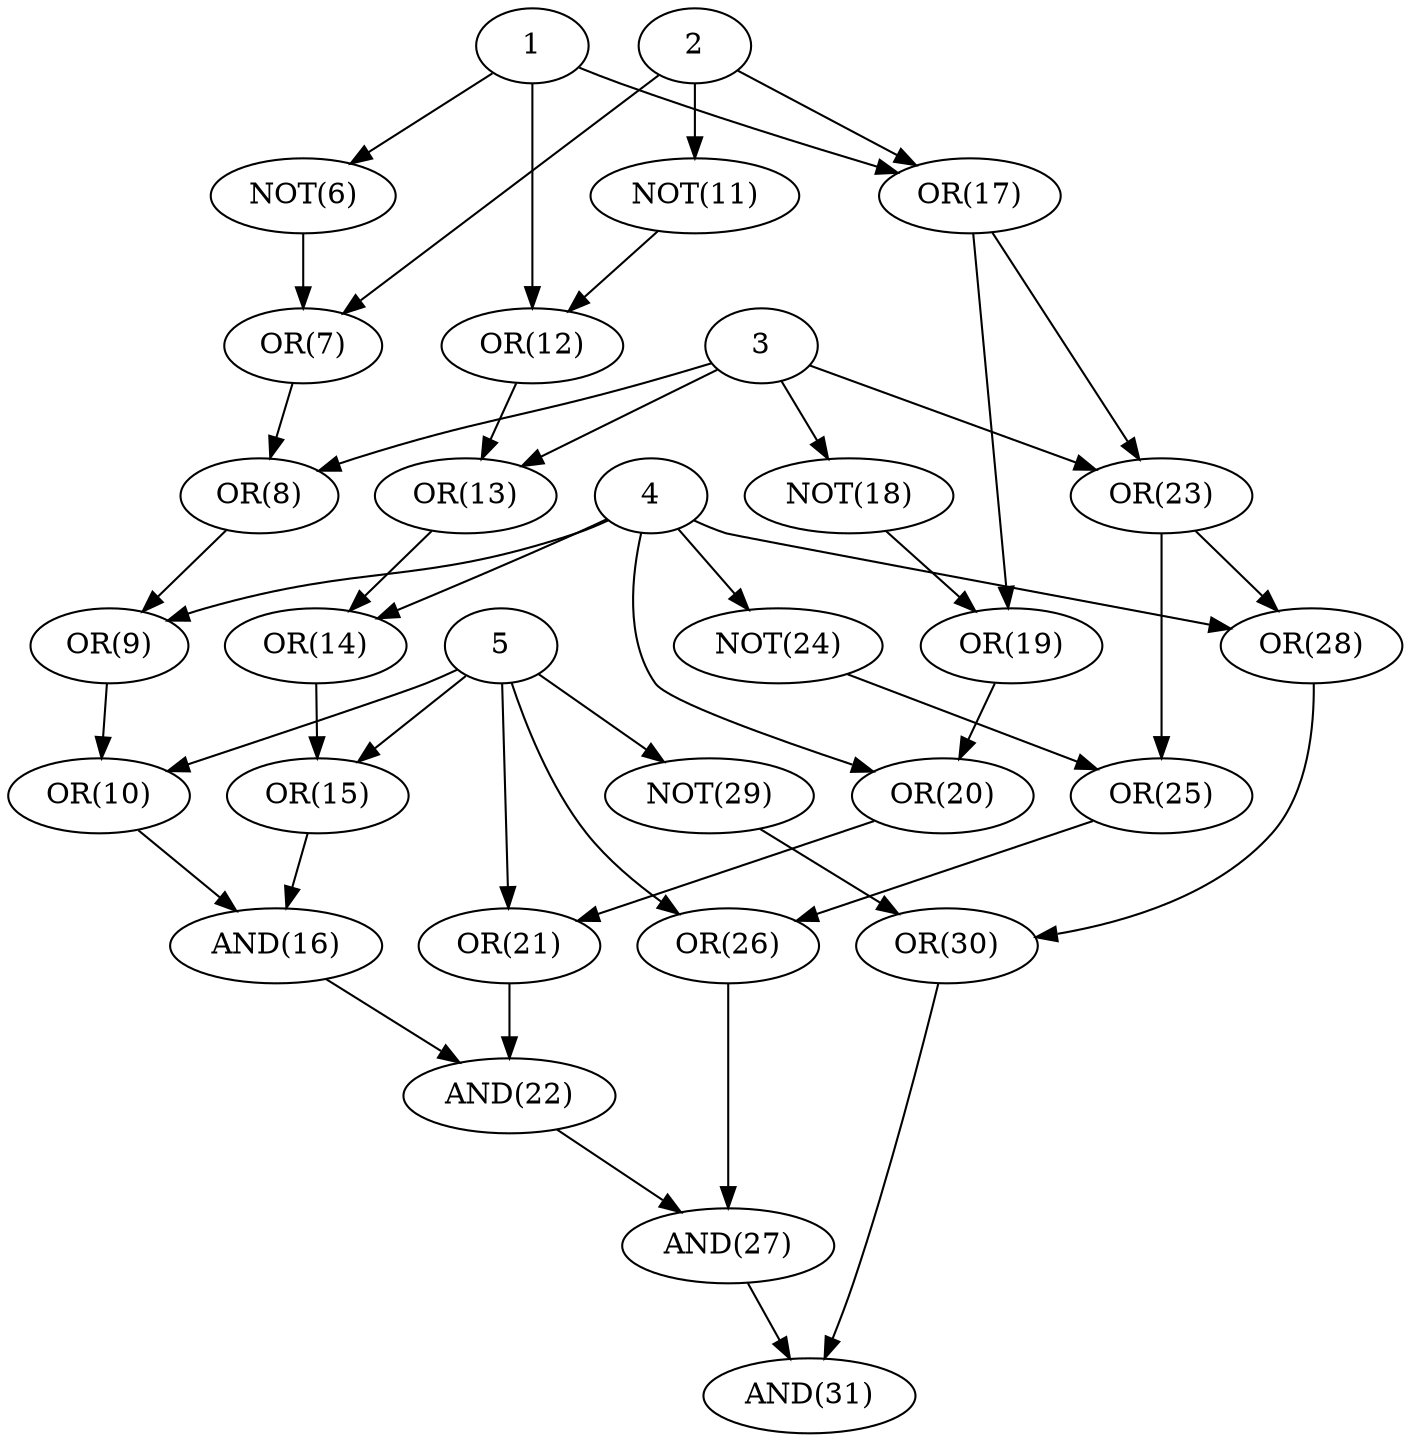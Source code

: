 digraph small {
6 [label = "NOT(6)"];
1 -> 6;
2;
7 [label = "OR(7)"];
6 -> 7;
2 -> 7;
3;
8 [label = "OR(8)"];
7 -> 8;
3 -> 8;
4;
9 [label = "OR(9)"];
8 -> 9;
4 -> 9;
5;
10 [label = "OR(10)"];
9 -> 10;
5 -> 10;
1;
11 [label = "NOT(11)"];
2 -> 11;
12 [label = "OR(12)"];
1 -> 12;
11 -> 12;
13 [label = "OR(13)"];
12 -> 13;
3 -> 13;
14 [label = "OR(14)"];
13 -> 14;
4 -> 14;
15 [label = "OR(15)"];
14 -> 15;
5 -> 15;
16 [label = "AND(16)"];
10 -> 16;
15 -> 16;
17 [label = "OR(17)"];
1 -> 17;
2 -> 17;
18 [label = "NOT(18)"];
3 -> 18;
19 [label = "OR(19)"];
17 -> 19;
18 -> 19;
20 [label = "OR(20)"];
19 -> 20;
4 -> 20;
21 [label = "OR(21)"];
20 -> 21;
5 -> 21;
22 [label = "AND(22)"];
16 -> 22;
21 -> 22;
23 [label = "OR(23)"];
17 -> 23;
3 -> 23;
24 [label = "NOT(24)"];
4 -> 24;
25 [label = "OR(25)"];
23 -> 25;
24 -> 25;
26 [label = "OR(26)"];
25 -> 26;
5 -> 26;
27 [label = "AND(27)"];
22 -> 27;
26 -> 27;
28 [label = "OR(28)"];
23 -> 28;
4 -> 28;
29 [label = "NOT(29)"];
5 -> 29;
30 [label = "OR(30)"];
28 -> 30;
29 -> 30;
31 [label = "AND(31)"];
27 -> 31;
30 -> 31;
}
